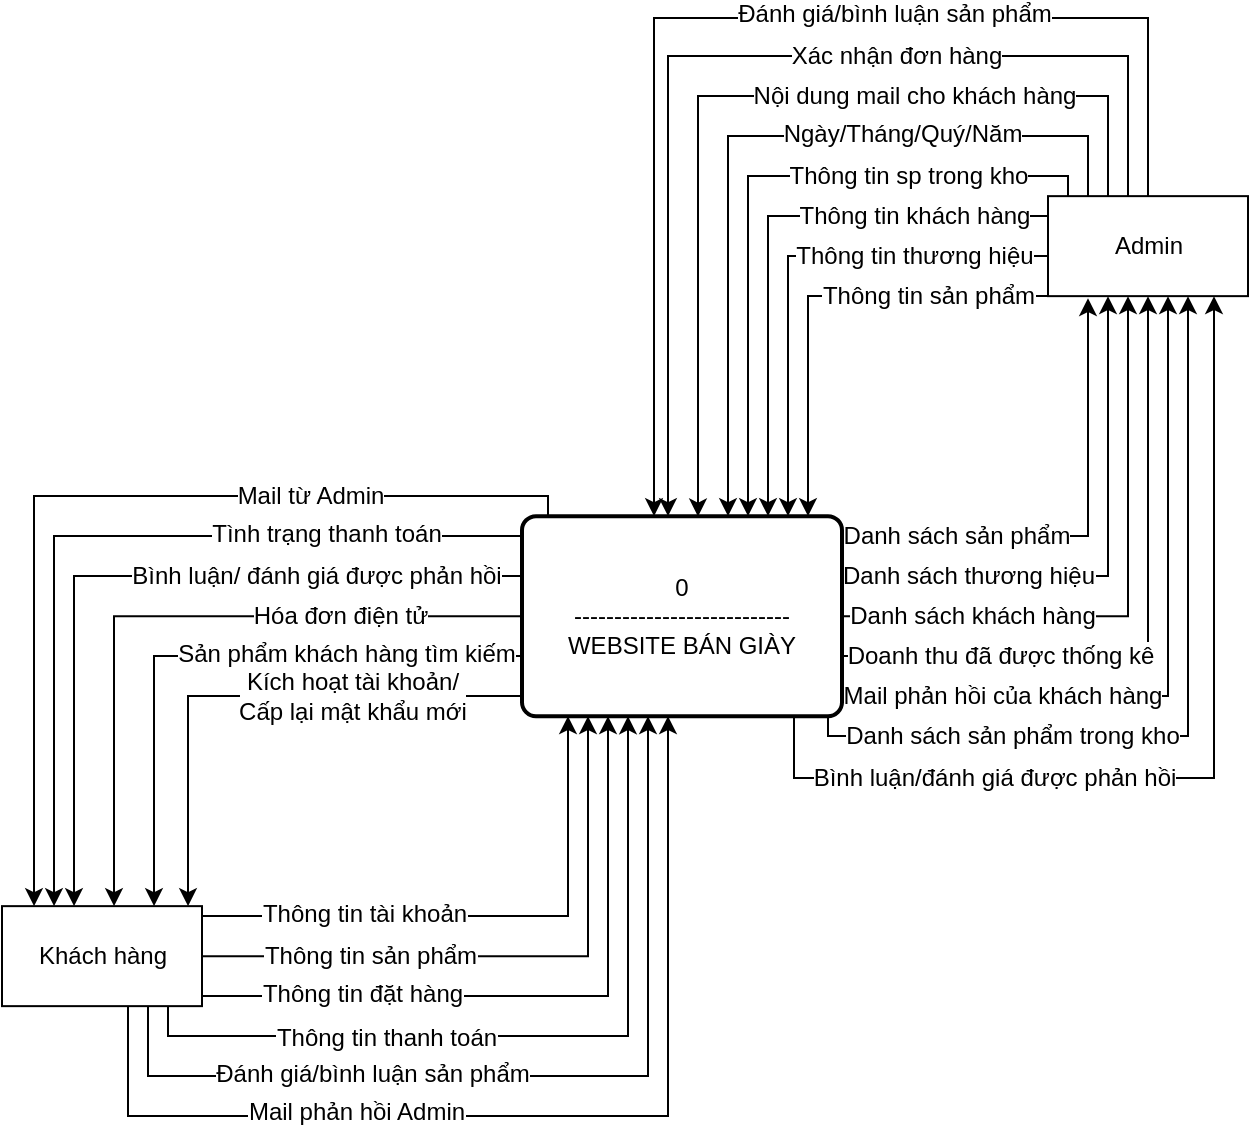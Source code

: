 <mxfile version="20.5.3" type="device" pages="11"><diagram id="xGP2TVlHG4SA55NnMglN" name="Context"><mxGraphModel dx="2324" dy="686" grid="1" gridSize="10" guides="1" tooltips="1" connect="1" arrows="1" fold="1" page="1" pageScale="1" pageWidth="1169" pageHeight="827" math="0" shadow="0"><root><mxCell id="0"/><mxCell id="1" parent="0"/><mxCell id="r3bP2_ZyAjyn-a2f3PHI-18" style="edgeStyle=orthogonalEdgeStyle;rounded=0;orthogonalLoop=1;jettySize=auto;html=1;fontSize=12;spacing=2;" parent="1" source="FzsiA21mfsX7J9eUBbMB-1" target="r3bP2_ZyAjyn-a2f3PHI-2" edge="1"><mxGeometry relative="1" as="geometry"><Array as="points"><mxPoint x="-803" y="469.07"/></Array></mxGeometry></mxCell><mxCell id="r3bP2_ZyAjyn-a2f3PHI-19" value="Kích hoạt tài khoản/&lt;br style=&quot;font-size: 12px;&quot;&gt;Cấp lại mật khẩu mới" style="edgeLabel;html=1;align=center;verticalAlign=middle;resizable=0;points=[];fontSize=12;spacing=2;" parent="r3bP2_ZyAjyn-a2f3PHI-18" vertex="1" connectable="0"><mxGeometry x="-0.183" y="-1" relative="1" as="geometry"><mxPoint x="26" y="1" as="offset"/></mxGeometry></mxCell><mxCell id="r3bP2_ZyAjyn-a2f3PHI-20" style="edgeStyle=orthogonalEdgeStyle;rounded=0;orthogonalLoop=1;jettySize=auto;html=1;fontSize=12;spacing=2;" parent="1" source="FzsiA21mfsX7J9eUBbMB-1" target="r3bP2_ZyAjyn-a2f3PHI-2" edge="1"><mxGeometry relative="1" as="geometry"><Array as="points"><mxPoint x="-820" y="449"/></Array></mxGeometry></mxCell><mxCell id="r3bP2_ZyAjyn-a2f3PHI-21" value="Sản phẩm khách hàng tìm kiếm" style="edgeLabel;html=1;align=center;verticalAlign=middle;resizable=0;points=[];fontSize=12;spacing=2;" parent="r3bP2_ZyAjyn-a2f3PHI-20" vertex="1" connectable="0"><mxGeometry x="-0.174" y="-1" relative="1" as="geometry"><mxPoint x="39" as="offset"/></mxGeometry></mxCell><mxCell id="r3bP2_ZyAjyn-a2f3PHI-22" style="edgeStyle=orthogonalEdgeStyle;rounded=0;orthogonalLoop=1;jettySize=auto;html=1;fontSize=12;spacing=2;" parent="1" source="FzsiA21mfsX7J9eUBbMB-1" target="r3bP2_ZyAjyn-a2f3PHI-2" edge="1"><mxGeometry relative="1" as="geometry"><Array as="points"><mxPoint x="-840" y="429"/></Array></mxGeometry></mxCell><mxCell id="r3bP2_ZyAjyn-a2f3PHI-23" value="Hóa đơn điện tử" style="edgeLabel;html=1;align=center;verticalAlign=middle;resizable=0;points=[];fontSize=12;spacing=2;" parent="r3bP2_ZyAjyn-a2f3PHI-22" vertex="1" connectable="0"><mxGeometry x="-0.324" y="-2" relative="1" as="geometry"><mxPoint x="27" y="2" as="offset"/></mxGeometry></mxCell><mxCell id="r3bP2_ZyAjyn-a2f3PHI-24" style="edgeStyle=orthogonalEdgeStyle;rounded=0;orthogonalLoop=1;jettySize=auto;html=1;fontSize=12;spacing=2;" parent="1" source="FzsiA21mfsX7J9eUBbMB-1" target="r3bP2_ZyAjyn-a2f3PHI-2" edge="1"><mxGeometry relative="1" as="geometry"><Array as="points"><mxPoint x="-860" y="409"/></Array></mxGeometry></mxCell><mxCell id="r3bP2_ZyAjyn-a2f3PHI-25" value="Bình luận/ đánh giá được phản hồi" style="edgeLabel;html=1;align=center;verticalAlign=middle;resizable=0;points=[];fontSize=12;spacing=2;" parent="r3bP2_ZyAjyn-a2f3PHI-24" vertex="1" connectable="0"><mxGeometry x="-0.303" relative="1" as="geometry"><mxPoint x="32" as="offset"/></mxGeometry></mxCell><mxCell id="r3bP2_ZyAjyn-a2f3PHI-26" style="edgeStyle=orthogonalEdgeStyle;rounded=0;orthogonalLoop=1;jettySize=auto;html=1;fontSize=12;spacing=2;" parent="1" source="FzsiA21mfsX7J9eUBbMB-1" target="r3bP2_ZyAjyn-a2f3PHI-2" edge="1"><mxGeometry relative="1" as="geometry"><Array as="points"><mxPoint x="-870" y="389"/></Array></mxGeometry></mxCell><mxCell id="r3bP2_ZyAjyn-a2f3PHI-27" value="Tình trạng thanh toán" style="edgeLabel;html=1;align=center;verticalAlign=middle;resizable=0;points=[];fontSize=12;spacing=2;" parent="r3bP2_ZyAjyn-a2f3PHI-26" vertex="1" connectable="0"><mxGeometry x="-0.318" y="-1" relative="1" as="geometry"><mxPoint x="45" as="offset"/></mxGeometry></mxCell><mxCell id="r3bP2_ZyAjyn-a2f3PHI-40" style="edgeStyle=orthogonalEdgeStyle;rounded=0;orthogonalLoop=1;jettySize=auto;html=1;fontSize=12;spacing=2;" parent="1" source="FzsiA21mfsX7J9eUBbMB-1" target="r3bP2_ZyAjyn-a2f3PHI-2" edge="1"><mxGeometry relative="1" as="geometry"><Array as="points"><mxPoint x="-623" y="369"/><mxPoint x="-880" y="369"/></Array></mxGeometry></mxCell><mxCell id="r3bP2_ZyAjyn-a2f3PHI-41" value="Mail từ Admin" style="edgeLabel;html=1;align=center;verticalAlign=middle;resizable=0;points=[];fontSize=12;spacing=2;" parent="r3bP2_ZyAjyn-a2f3PHI-40" vertex="1" connectable="0"><mxGeometry x="-0.286" y="3" relative="1" as="geometry"><mxPoint x="39" y="-3" as="offset"/></mxGeometry></mxCell><mxCell id="r3bP2_ZyAjyn-a2f3PHI-44" style="edgeStyle=orthogonalEdgeStyle;rounded=0;orthogonalLoop=1;jettySize=auto;html=1;fontSize=12;spacing=2;" parent="1" source="FzsiA21mfsX7J9eUBbMB-1" edge="1"><mxGeometry relative="1" as="geometry"><mxPoint x="-353" y="270.07" as="targetPoint"/><Array as="points"><mxPoint x="-353" y="389.07"/></Array></mxGeometry></mxCell><mxCell id="r3bP2_ZyAjyn-a2f3PHI-45" value="Danh sách sản phẩm" style="edgeLabel;html=1;align=center;verticalAlign=middle;resizable=0;points=[];fontSize=12;spacing=2;" parent="r3bP2_ZyAjyn-a2f3PHI-44" vertex="1" connectable="0"><mxGeometry x="-0.817" y="-1" relative="1" as="geometry"><mxPoint x="35" y="-1" as="offset"/></mxGeometry></mxCell><mxCell id="r3bP2_ZyAjyn-a2f3PHI-46" style="edgeStyle=orthogonalEdgeStyle;rounded=0;orthogonalLoop=1;jettySize=auto;html=1;fontSize=12;spacing=2;" parent="1" source="FzsiA21mfsX7J9eUBbMB-1" target="r3bP2_ZyAjyn-a2f3PHI-1" edge="1"><mxGeometry relative="1" as="geometry"><Array as="points"><mxPoint x="-343" y="409.07"/></Array></mxGeometry></mxCell><mxCell id="r3bP2_ZyAjyn-a2f3PHI-47" value="Danh sách thương hiệu" style="edgeLabel;html=1;align=center;verticalAlign=middle;resizable=0;points=[];fontSize=12;spacing=2;" parent="r3bP2_ZyAjyn-a2f3PHI-46" vertex="1" connectable="0"><mxGeometry x="-0.818" y="1" relative="1" as="geometry"><mxPoint x="38" y="1" as="offset"/></mxGeometry></mxCell><mxCell id="r3bP2_ZyAjyn-a2f3PHI-48" style="edgeStyle=orthogonalEdgeStyle;rounded=0;orthogonalLoop=1;jettySize=auto;html=1;fontSize=12;spacing=2;" parent="1" source="FzsiA21mfsX7J9eUBbMB-1" target="r3bP2_ZyAjyn-a2f3PHI-1" edge="1"><mxGeometry relative="1" as="geometry"><Array as="points"><mxPoint x="-333" y="429.07"/></Array></mxGeometry></mxCell><mxCell id="r3bP2_ZyAjyn-a2f3PHI-49" value="Danh sách khách hàng" style="edgeLabel;html=1;align=center;verticalAlign=middle;resizable=0;points=[];fontSize=12;spacing=2;" parent="r3bP2_ZyAjyn-a2f3PHI-48" vertex="1" connectable="0"><mxGeometry x="-0.824" y="-1" relative="1" as="geometry"><mxPoint x="38" y="-1" as="offset"/></mxGeometry></mxCell><mxCell id="r3bP2_ZyAjyn-a2f3PHI-50" style="edgeStyle=orthogonalEdgeStyle;rounded=0;orthogonalLoop=1;jettySize=auto;html=1;fontSize=12;spacing=2;" parent="1" source="FzsiA21mfsX7J9eUBbMB-1" target="r3bP2_ZyAjyn-a2f3PHI-1" edge="1"><mxGeometry relative="1" as="geometry"><Array as="points"><mxPoint x="-483" y="489.07"/><mxPoint x="-303" y="489.07"/></Array></mxGeometry></mxCell><mxCell id="r3bP2_ZyAjyn-a2f3PHI-51" value="Danh sách sản phẩm trong kho" style="edgeLabel;html=1;align=center;verticalAlign=middle;resizable=0;points=[];fontSize=12;spacing=2;" parent="r3bP2_ZyAjyn-a2f3PHI-50" vertex="1" connectable="0"><mxGeometry x="-0.733" y="-1" relative="1" as="geometry"><mxPoint x="47" y="-1" as="offset"/></mxGeometry></mxCell><mxCell id="r3bP2_ZyAjyn-a2f3PHI-54" style="edgeStyle=orthogonalEdgeStyle;rounded=0;orthogonalLoop=1;jettySize=auto;html=1;fontSize=12;spacing=2;" parent="1" source="FzsiA21mfsX7J9eUBbMB-1" target="r3bP2_ZyAjyn-a2f3PHI-1" edge="1"><mxGeometry relative="1" as="geometry"><Array as="points"><mxPoint x="-313" y="469.07"/></Array></mxGeometry></mxCell><mxCell id="r3bP2_ZyAjyn-a2f3PHI-55" value="Mail phản hồi của khách hàng" style="edgeLabel;html=1;align=center;verticalAlign=middle;resizable=0;points=[];fontSize=12;spacing=2;" parent="r3bP2_ZyAjyn-a2f3PHI-54" vertex="1" connectable="0"><mxGeometry x="-0.332" relative="1" as="geometry"><mxPoint x="-41" as="offset"/></mxGeometry></mxCell><mxCell id="r3bP2_ZyAjyn-a2f3PHI-56" style="edgeStyle=orthogonalEdgeStyle;rounded=0;orthogonalLoop=1;jettySize=auto;html=1;fontSize=12;spacing=2;" parent="1" source="FzsiA21mfsX7J9eUBbMB-1" target="r3bP2_ZyAjyn-a2f3PHI-1" edge="1"><mxGeometry relative="1" as="geometry"><Array as="points"><mxPoint x="-323" y="449.07"/></Array></mxGeometry></mxCell><mxCell id="r3bP2_ZyAjyn-a2f3PHI-57" value="Doanh thu đã được thống kê" style="edgeLabel;html=1;align=center;verticalAlign=middle;resizable=0;points=[];fontSize=12;spacing=2;" parent="r3bP2_ZyAjyn-a2f3PHI-56" vertex="1" connectable="0"><mxGeometry x="-0.68" y="2" relative="1" as="geometry"><mxPoint x="25" y="2" as="offset"/></mxGeometry></mxCell><mxCell id="tuw-APVBZ7NTAMXx-Dfu-3" style="edgeStyle=orthogonalEdgeStyle;rounded=0;orthogonalLoop=1;jettySize=auto;html=1;fontSize=12;" parent="1" source="FzsiA21mfsX7J9eUBbMB-1" target="r3bP2_ZyAjyn-a2f3PHI-1" edge="1"><mxGeometry relative="1" as="geometry"><Array as="points"><mxPoint x="-500" y="510"/><mxPoint x="-290" y="510"/></Array></mxGeometry></mxCell><mxCell id="tuw-APVBZ7NTAMXx-Dfu-4" value="Bình luận/đánh giá được phản hồi" style="edgeLabel;html=1;align=center;verticalAlign=middle;resizable=0;points=[];fontSize=12;" parent="tuw-APVBZ7NTAMXx-Dfu-3" vertex="1" connectable="0"><mxGeometry x="-0.494" relative="1" as="geometry"><mxPoint x="9" as="offset"/></mxGeometry></mxCell><mxCell id="FzsiA21mfsX7J9eUBbMB-1" value="0&lt;br style=&quot;font-size: 12px;&quot;&gt;---------------------------&lt;br style=&quot;font-size: 12px;&quot;&gt;WEBSITE BÁN GIÀY" style="rounded=1;whiteSpace=wrap;html=1;absoluteArcSize=1;arcSize=14;strokeWidth=2;fontSize=12;spacing=2;" parent="1" vertex="1"><mxGeometry x="-636" y="379.07" width="160" height="100" as="geometry"/></mxCell><mxCell id="r3bP2_ZyAjyn-a2f3PHI-28" style="edgeStyle=orthogonalEdgeStyle;rounded=0;orthogonalLoop=1;jettySize=auto;html=1;fontSize=12;spacing=2;" parent="1" source="r3bP2_ZyAjyn-a2f3PHI-1" target="FzsiA21mfsX7J9eUBbMB-1" edge="1"><mxGeometry relative="1" as="geometry"><Array as="points"><mxPoint x="-493" y="269.07"/></Array></mxGeometry></mxCell><mxCell id="r3bP2_ZyAjyn-a2f3PHI-29" value="Thông tin sản phẩm" style="edgeLabel;html=1;align=center;verticalAlign=middle;resizable=0;points=[];fontSize=12;spacing=2;" parent="r3bP2_ZyAjyn-a2f3PHI-28" vertex="1" connectable="0"><mxGeometry x="-0.285" y="-1" relative="1" as="geometry"><mxPoint x="22" y="1" as="offset"/></mxGeometry></mxCell><mxCell id="r3bP2_ZyAjyn-a2f3PHI-30" style="edgeStyle=orthogonalEdgeStyle;rounded=0;orthogonalLoop=1;jettySize=auto;html=1;fontSize=12;spacing=2;" parent="1" source="r3bP2_ZyAjyn-a2f3PHI-1" target="FzsiA21mfsX7J9eUBbMB-1" edge="1"><mxGeometry relative="1" as="geometry"><Array as="points"><mxPoint x="-503" y="249.07"/></Array></mxGeometry></mxCell><mxCell id="r3bP2_ZyAjyn-a2f3PHI-31" value="Thông tin thương hiệu" style="edgeLabel;html=1;align=center;verticalAlign=middle;resizable=0;points=[];fontSize=12;spacing=2;" parent="r3bP2_ZyAjyn-a2f3PHI-30" vertex="1" connectable="0"><mxGeometry x="-0.353" y="2" relative="1" as="geometry"><mxPoint x="17" y="-2" as="offset"/></mxGeometry></mxCell><mxCell id="r3bP2_ZyAjyn-a2f3PHI-32" style="edgeStyle=orthogonalEdgeStyle;rounded=0;orthogonalLoop=1;jettySize=auto;html=1;fontSize=12;spacing=2;" parent="1" source="r3bP2_ZyAjyn-a2f3PHI-1" target="FzsiA21mfsX7J9eUBbMB-1" edge="1"><mxGeometry relative="1" as="geometry"><Array as="points"><mxPoint x="-513" y="229.07"/></Array></mxGeometry></mxCell><mxCell id="r3bP2_ZyAjyn-a2f3PHI-33" value="Thông tin khách hàng" style="edgeLabel;html=1;align=center;verticalAlign=middle;resizable=0;points=[];fontSize=12;spacing=2;" parent="r3bP2_ZyAjyn-a2f3PHI-32" vertex="1" connectable="0"><mxGeometry x="-0.323" relative="1" as="geometry"><mxPoint x="31" as="offset"/></mxGeometry></mxCell><mxCell id="r3bP2_ZyAjyn-a2f3PHI-34" style="edgeStyle=orthogonalEdgeStyle;rounded=0;orthogonalLoop=1;jettySize=auto;html=1;fontSize=12;spacing=2;" parent="1" source="r3bP2_ZyAjyn-a2f3PHI-1" target="FzsiA21mfsX7J9eUBbMB-1" edge="1"><mxGeometry relative="1" as="geometry"><Array as="points"><mxPoint x="-363" y="209.07"/><mxPoint x="-523" y="209.07"/></Array></mxGeometry></mxCell><mxCell id="r3bP2_ZyAjyn-a2f3PHI-35" value="Thông tin sp trong kho" style="edgeLabel;html=1;align=center;verticalAlign=middle;resizable=0;points=[];fontSize=12;spacing=2;" parent="r3bP2_ZyAjyn-a2f3PHI-34" vertex="1" connectable="0"><mxGeometry x="-0.212" relative="1" as="geometry"><mxPoint x="44" as="offset"/></mxGeometry></mxCell><mxCell id="r3bP2_ZyAjyn-a2f3PHI-36" style="edgeStyle=orthogonalEdgeStyle;rounded=0;orthogonalLoop=1;jettySize=auto;html=1;fontSize=12;spacing=2;" parent="1" source="r3bP2_ZyAjyn-a2f3PHI-1" target="FzsiA21mfsX7J9eUBbMB-1" edge="1"><mxGeometry relative="1" as="geometry"><Array as="points"><mxPoint x="-353" y="189.07"/><mxPoint x="-533" y="189.07"/></Array></mxGeometry></mxCell><mxCell id="r3bP2_ZyAjyn-a2f3PHI-37" value="Ngày/Tháng/Quý/Năm" style="edgeLabel;html=1;align=center;verticalAlign=middle;resizable=0;points=[];fontSize=12;spacing=2;" parent="r3bP2_ZyAjyn-a2f3PHI-36" vertex="1" connectable="0"><mxGeometry x="-0.259" y="-1" relative="1" as="geometry"><mxPoint x="25" as="offset"/></mxGeometry></mxCell><mxCell id="r3bP2_ZyAjyn-a2f3PHI-38" style="edgeStyle=orthogonalEdgeStyle;rounded=0;orthogonalLoop=1;jettySize=auto;html=1;entryX=0.55;entryY=0.002;entryDx=0;entryDy=0;entryPerimeter=0;fontSize=12;spacing=2;" parent="1" source="r3bP2_ZyAjyn-a2f3PHI-1" target="FzsiA21mfsX7J9eUBbMB-1" edge="1"><mxGeometry relative="1" as="geometry"><Array as="points"><mxPoint x="-343" y="169.07"/><mxPoint x="-548" y="169.07"/></Array></mxGeometry></mxCell><mxCell id="r3bP2_ZyAjyn-a2f3PHI-39" value="Nội dung mail cho khách hàng" style="edgeLabel;html=1;align=center;verticalAlign=middle;resizable=0;points=[];fontSize=12;spacing=2;" parent="r3bP2_ZyAjyn-a2f3PHI-38" vertex="1" connectable="0"><mxGeometry x="-0.36" y="1" relative="1" as="geometry"><mxPoint x="2" y="-1" as="offset"/></mxGeometry></mxCell><mxCell id="r3bP2_ZyAjyn-a2f3PHI-42" style="edgeStyle=orthogonalEdgeStyle;rounded=0;orthogonalLoop=1;jettySize=auto;html=1;fontSize=12;spacing=2;" parent="1" source="r3bP2_ZyAjyn-a2f3PHI-1" target="FzsiA21mfsX7J9eUBbMB-1" edge="1"><mxGeometry relative="1" as="geometry"><Array as="points"><mxPoint x="-333" y="149.07"/><mxPoint x="-563" y="149.07"/></Array></mxGeometry></mxCell><mxCell id="r3bP2_ZyAjyn-a2f3PHI-43" value="Xác nhận đơn hàng" style="edgeLabel;html=1;align=center;verticalAlign=middle;resizable=0;points=[];fontSize=12;spacing=2;" parent="r3bP2_ZyAjyn-a2f3PHI-42" vertex="1" connectable="0"><mxGeometry x="-0.228" y="-3" relative="1" as="geometry"><mxPoint x="18" y="3" as="offset"/></mxGeometry></mxCell><mxCell id="tuw-APVBZ7NTAMXx-Dfu-1" style="edgeStyle=orthogonalEdgeStyle;rounded=0;orthogonalLoop=1;jettySize=auto;html=1;fontSize=12;" parent="1" source="r3bP2_ZyAjyn-a2f3PHI-1" target="FzsiA21mfsX7J9eUBbMB-1" edge="1"><mxGeometry relative="1" as="geometry"><Array as="points"><mxPoint x="-323" y="130"/><mxPoint x="-570" y="130"/></Array></mxGeometry></mxCell><mxCell id="tuw-APVBZ7NTAMXx-Dfu-2" value="Đánh giá/bình luận sản phẩm" style="edgeLabel;html=1;align=center;verticalAlign=middle;resizable=0;points=[];fontSize=12;" parent="tuw-APVBZ7NTAMXx-Dfu-1" vertex="1" connectable="0"><mxGeometry x="-0.152" y="-2" relative="1" as="geometry"><mxPoint x="32" as="offset"/></mxGeometry></mxCell><mxCell id="r3bP2_ZyAjyn-a2f3PHI-1" value="Admin" style="html=1;dashed=0;whitespace=wrap;fontSize=12;spacing=2;" parent="1" vertex="1"><mxGeometry x="-373" y="219.07" width="100" height="50" as="geometry"/></mxCell><mxCell id="r3bP2_ZyAjyn-a2f3PHI-4" style="edgeStyle=orthogonalEdgeStyle;rounded=0;orthogonalLoop=1;jettySize=auto;html=1;fontSize=12;spacing=2;" parent="1" source="r3bP2_ZyAjyn-a2f3PHI-2" target="FzsiA21mfsX7J9eUBbMB-1" edge="1"><mxGeometry relative="1" as="geometry"><Array as="points"><mxPoint x="-613" y="579.07"/></Array></mxGeometry></mxCell><mxCell id="r3bP2_ZyAjyn-a2f3PHI-7" value="Thông tin tài khoản" style="edgeLabel;html=1;align=center;verticalAlign=middle;resizable=0;points=[];fontSize=12;spacing=2;" parent="r3bP2_ZyAjyn-a2f3PHI-4" vertex="1" connectable="0"><mxGeometry x="-0.43" y="1" relative="1" as="geometry"><mxPoint as="offset"/></mxGeometry></mxCell><mxCell id="r3bP2_ZyAjyn-a2f3PHI-8" style="edgeStyle=orthogonalEdgeStyle;rounded=0;orthogonalLoop=1;jettySize=auto;html=1;fontSize=12;spacing=2;" parent="1" source="r3bP2_ZyAjyn-a2f3PHI-2" target="FzsiA21mfsX7J9eUBbMB-1" edge="1"><mxGeometry relative="1" as="geometry"><Array as="points"><mxPoint x="-603" y="599.07"/></Array></mxGeometry></mxCell><mxCell id="r3bP2_ZyAjyn-a2f3PHI-9" value="Thông tin sản phẩm" style="edgeLabel;html=1;align=center;verticalAlign=middle;resizable=0;points=[];fontSize=12;spacing=2;" parent="r3bP2_ZyAjyn-a2f3PHI-8" vertex="1" connectable="0"><mxGeometry x="-0.464" relative="1" as="geometry"><mxPoint as="offset"/></mxGeometry></mxCell><mxCell id="r3bP2_ZyAjyn-a2f3PHI-10" style="edgeStyle=orthogonalEdgeStyle;rounded=0;orthogonalLoop=1;jettySize=auto;html=1;fontSize=12;spacing=2;" parent="1" source="r3bP2_ZyAjyn-a2f3PHI-2" target="FzsiA21mfsX7J9eUBbMB-1" edge="1"><mxGeometry relative="1" as="geometry"><Array as="points"><mxPoint x="-593" y="619.07"/></Array></mxGeometry></mxCell><mxCell id="r3bP2_ZyAjyn-a2f3PHI-11" value="Thông tin đặt hàng" style="edgeLabel;html=1;align=center;verticalAlign=middle;resizable=0;points=[];fontSize=12;spacing=2;" parent="r3bP2_ZyAjyn-a2f3PHI-10" vertex="1" connectable="0"><mxGeometry x="-0.535" y="1" relative="1" as="geometry"><mxPoint as="offset"/></mxGeometry></mxCell><mxCell id="r3bP2_ZyAjyn-a2f3PHI-14" style="edgeStyle=orthogonalEdgeStyle;rounded=0;orthogonalLoop=1;jettySize=auto;html=1;fontSize=12;spacing=2;" parent="1" source="r3bP2_ZyAjyn-a2f3PHI-2" edge="1"><mxGeometry relative="1" as="geometry"><mxPoint x="-583" y="479.07" as="targetPoint"/><Array as="points"><mxPoint x="-813" y="639.07"/><mxPoint x="-583" y="639.07"/><mxPoint x="-583" y="479.07"/></Array></mxGeometry></mxCell><mxCell id="r3bP2_ZyAjyn-a2f3PHI-15" value="Thông tin thanh toán" style="edgeLabel;html=1;align=center;verticalAlign=middle;resizable=0;points=[];fontSize=12;spacing=2;" parent="r3bP2_ZyAjyn-a2f3PHI-14" vertex="1" connectable="0"><mxGeometry x="-0.39" y="-1" relative="1" as="geometry"><mxPoint as="offset"/></mxGeometry></mxCell><mxCell id="r3bP2_ZyAjyn-a2f3PHI-16" style="edgeStyle=orthogonalEdgeStyle;rounded=0;orthogonalLoop=1;jettySize=auto;html=1;fontSize=12;spacing=2;" parent="1" source="r3bP2_ZyAjyn-a2f3PHI-2" target="FzsiA21mfsX7J9eUBbMB-1" edge="1"><mxGeometry relative="1" as="geometry"><Array as="points"><mxPoint x="-823" y="659.07"/><mxPoint x="-573" y="659.07"/></Array></mxGeometry></mxCell><mxCell id="r3bP2_ZyAjyn-a2f3PHI-17" value="Đánh giá/bình luận sản phẩm" style="edgeLabel;html=1;align=center;verticalAlign=middle;resizable=0;points=[];fontSize=12;spacing=2;" parent="r3bP2_ZyAjyn-a2f3PHI-16" vertex="1" connectable="0"><mxGeometry x="-0.41" y="2" relative="1" as="geometry"><mxPoint x="10" y="1" as="offset"/></mxGeometry></mxCell><mxCell id="r3bP2_ZyAjyn-a2f3PHI-52" style="edgeStyle=orthogonalEdgeStyle;rounded=0;orthogonalLoop=1;jettySize=auto;html=1;fontSize=12;spacing=2;" parent="1" source="r3bP2_ZyAjyn-a2f3PHI-2" target="FzsiA21mfsX7J9eUBbMB-1" edge="1"><mxGeometry relative="1" as="geometry"><Array as="points"><mxPoint x="-833" y="679.07"/><mxPoint x="-563" y="679.07"/></Array></mxGeometry></mxCell><mxCell id="r3bP2_ZyAjyn-a2f3PHI-53" value="Mail phản hồi Admin" style="edgeLabel;html=1;align=center;verticalAlign=middle;resizable=0;points=[];fontSize=12;spacing=2;" parent="r3bP2_ZyAjyn-a2f3PHI-52" vertex="1" connectable="0"><mxGeometry x="-0.356" y="2" relative="1" as="geometry"><mxPoint as="offset"/></mxGeometry></mxCell><mxCell id="r3bP2_ZyAjyn-a2f3PHI-2" value="Khách hàng" style="html=1;dashed=0;whitespace=wrap;fontSize=12;spacing=2;" parent="1" vertex="1"><mxGeometry x="-896" y="574.07" width="100" height="50" as="geometry"/></mxCell></root></mxGraphModel></diagram><diagram id="522qTcJ5_A3N_bf8Ytkv" name="FragmentQLTH"><mxGraphModel dx="1155" dy="686" grid="1" gridSize="10" guides="1" tooltips="1" connect="1" arrows="1" fold="1" page="1" pageScale="1" pageWidth="1169" pageHeight="827" math="0" shadow="0"><root><mxCell id="0"/><mxCell id="1" parent="0"/><mxCell id="8W5diQmXiexeLOqT2rUC-5" style="edgeStyle=none;rounded=0;orthogonalLoop=1;jettySize=auto;html=1;entryX=1;entryY=0.5;entryDx=0;entryDy=0;fontSize=12;" parent="1" source="zsH6RsbyBumpDGS4IY5F-1" target="zsH6RsbyBumpDGS4IY5F-2" edge="1"><mxGeometry relative="1" as="geometry"/></mxCell><mxCell id="8W5diQmXiexeLOqT2rUC-6" value="Danh sách &lt;br&gt;các thương hiệu" style="edgeLabel;html=1;align=center;verticalAlign=middle;resizable=0;points=[];fontSize=12;" parent="8W5diQmXiexeLOqT2rUC-5" vertex="1" connectable="0"><mxGeometry x="0.416" relative="1" as="geometry"><mxPoint x="33" as="offset"/></mxGeometry></mxCell><mxCell id="zsH6RsbyBumpDGS4IY5F-1" value="1&lt;br&gt;----------------------------------&lt;br&gt;QUẢN LÝ THƯƠNG HIỆU" style="rounded=1;whiteSpace=wrap;html=1;absoluteArcSize=1;arcSize=14;strokeWidth=2;fontSize=12;" parent="1" vertex="1"><mxGeometry x="500" y="364" width="170" height="100" as="geometry"/></mxCell><mxCell id="zsH6RsbyBumpDGS4IY5F-4" style="rounded=0;orthogonalLoop=1;jettySize=auto;html=1;fontSize=12;" parent="1" edge="1"><mxGeometry relative="1" as="geometry"><mxPoint x="340" y="390.0" as="sourcePoint"/><mxPoint x="500" y="390.0" as="targetPoint"/></mxGeometry></mxCell><mxCell id="8W5diQmXiexeLOqT2rUC-1" value="Thông tin thương hiệu" style="edgeLabel;html=1;align=center;verticalAlign=middle;resizable=0;points=[];fontSize=12;" parent="zsH6RsbyBumpDGS4IY5F-4" vertex="1" connectable="0"><mxGeometry x="-0.556" y="5" relative="1" as="geometry"><mxPoint x="45" y="5" as="offset"/></mxGeometry></mxCell><mxCell id="zsH6RsbyBumpDGS4IY5F-2" value="ADMIN" style="rounded=0;whiteSpace=wrap;html=1;fontSize=12;" parent="1" vertex="1"><mxGeometry x="220" y="384" width="120" height="60" as="geometry"/></mxCell><mxCell id="8W5diQmXiexeLOqT2rUC-3" style="edgeStyle=none;rounded=0;orthogonalLoop=1;jettySize=auto;html=1;entryX=1;entryY=0;entryDx=0;entryDy=0;fontSize=12;" parent="1" source="8W5diQmXiexeLOqT2rUC-2" target="zsH6RsbyBumpDGS4IY5F-1" edge="1"><mxGeometry relative="1" as="geometry"/></mxCell><mxCell id="8W5diQmXiexeLOqT2rUC-2" value="D01&amp;nbsp; Thương hiệu mới" style="html=1;dashed=0;whitespace=wrap;shape=mxgraph.dfd.dataStoreID;align=left;spacingLeft=3;points=[[0,0],[0.5,0],[1,0],[0,0.5],[1,0.5],[0,1],[0.5,1],[1,1]];fontSize=12;" parent="1" vertex="1"><mxGeometry x="750" y="350" width="160" height="30" as="geometry"/></mxCell><mxCell id="tTuez-0JKHeqs7Z2lpLR-2" style="edgeStyle=none;rounded=0;orthogonalLoop=1;jettySize=auto;html=1;entryX=1;entryY=0.41;entryDx=0;entryDy=0;entryPerimeter=0;fontSize=12;" parent="1" source="tTuez-0JKHeqs7Z2lpLR-1" target="zsH6RsbyBumpDGS4IY5F-1" edge="1"><mxGeometry relative="1" as="geometry"/></mxCell><mxCell id="tTuez-0JKHeqs7Z2lpLR-1" value="D02&amp;nbsp; Danh sách thương hiệu" style="html=1;dashed=0;whitespace=wrap;shape=mxgraph.dfd.dataStoreID;align=left;spacingLeft=3;points=[[0,0],[0.5,0],[1,0],[0,0.5],[1,0.5],[0,1],[0.5,1],[1,1]];fontSize=12;" parent="1" vertex="1"><mxGeometry x="750" y="390" width="160" height="30" as="geometry"/></mxCell></root></mxGraphModel></diagram><diagram id="kNgBXvl49kFGPv_aOBnV" name="FragmentQLKH"><mxGraphModel dx="1155" dy="686" grid="1" gridSize="10" guides="1" tooltips="1" connect="1" arrows="1" fold="1" page="1" pageScale="1" pageWidth="1169" pageHeight="827" math="0" shadow="0"><root><mxCell id="0"/><mxCell id="1" parent="0"/><mxCell id="JmNm8f11mCs1g5mIlklB-1" style="edgeStyle=none;rounded=0;orthogonalLoop=1;jettySize=auto;html=1;entryX=1;entryY=0.5;entryDx=0;entryDy=0;fontSize=12;" parent="1" source="JmNm8f11mCs1g5mIlklB-3" target="JmNm8f11mCs1g5mIlklB-6" edge="1"><mxGeometry relative="1" as="geometry"/></mxCell><mxCell id="JmNm8f11mCs1g5mIlklB-2" value="Danh sách &lt;br&gt;khách hàng" style="edgeLabel;html=1;align=center;verticalAlign=middle;resizable=0;points=[];fontSize=12;" parent="JmNm8f11mCs1g5mIlklB-1" vertex="1" connectable="0"><mxGeometry x="0.416" relative="1" as="geometry"><mxPoint x="33" as="offset"/></mxGeometry></mxCell><mxCell id="JmNm8f11mCs1g5mIlklB-3" value="2&lt;br&gt;----------------------------------&lt;br&gt;QUẢN LÝ KHÁCH HÀNG" style="rounded=1;whiteSpace=wrap;html=1;absoluteArcSize=1;arcSize=14;strokeWidth=2;fontSize=12;" parent="1" vertex="1"><mxGeometry x="534" y="371" width="170" height="100" as="geometry"/></mxCell><mxCell id="JmNm8f11mCs1g5mIlklB-4" style="rounded=0;orthogonalLoop=1;jettySize=auto;html=1;fontSize=12;" parent="1" edge="1"><mxGeometry relative="1" as="geometry"><mxPoint x="374.0" y="397" as="sourcePoint"/><mxPoint x="534" y="397" as="targetPoint"/></mxGeometry></mxCell><mxCell id="JmNm8f11mCs1g5mIlklB-5" value="Thông tin khách hàng" style="edgeLabel;html=1;align=center;verticalAlign=middle;resizable=0;points=[];fontSize=12;" parent="JmNm8f11mCs1g5mIlklB-4" vertex="1" connectable="0"><mxGeometry x="-0.556" y="5" relative="1" as="geometry"><mxPoint x="45" y="5" as="offset"/></mxGeometry></mxCell><mxCell id="JmNm8f11mCs1g5mIlklB-6" value="ADMIN" style="rounded=0;whiteSpace=wrap;html=1;fontSize=12;" parent="1" vertex="1"><mxGeometry x="254" y="391" width="120" height="60" as="geometry"/></mxCell><mxCell id="JmNm8f11mCs1g5mIlklB-7" style="edgeStyle=none;rounded=0;orthogonalLoop=1;jettySize=auto;html=1;entryX=1;entryY=0;entryDx=0;entryDy=0;fontSize=12;" parent="1" source="JmNm8f11mCs1g5mIlklB-8" target="JmNm8f11mCs1g5mIlklB-3" edge="1"><mxGeometry relative="1" as="geometry"/></mxCell><mxCell id="JmNm8f11mCs1g5mIlklB-8" value="D03&amp;nbsp; Khách hàng mới" style="html=1;dashed=0;whitespace=wrap;shape=mxgraph.dfd.dataStoreID;align=left;spacingLeft=3;points=[[0,0],[0.5,0],[1,0],[0,0.5],[1,0.5],[0,1],[0.5,1],[1,1]];fontSize=12;" parent="1" vertex="1"><mxGeometry x="784" y="357" width="156" height="30" as="geometry"/></mxCell><mxCell id="S06xQ0oQiDU5l94AGyIA-2" style="edgeStyle=none;rounded=0;orthogonalLoop=1;jettySize=auto;html=1;entryX=1.002;entryY=0.432;entryDx=0;entryDy=0;entryPerimeter=0;fontSize=12;" parent="1" source="S06xQ0oQiDU5l94AGyIA-1" target="JmNm8f11mCs1g5mIlklB-3" edge="1"><mxGeometry relative="1" as="geometry"/></mxCell><mxCell id="S06xQ0oQiDU5l94AGyIA-1" value="D04&amp;nbsp; Danh sách khách hàng" style="html=1;dashed=0;whitespace=wrap;shape=mxgraph.dfd.dataStoreID;align=left;spacingLeft=3;points=[[0,0],[0.5,0],[1,0],[0,0.5],[1,0.5],[0,1],[0.5,1],[1,1]];fontSize=12;" parent="1" vertex="1"><mxGeometry x="784" y="399" width="156" height="30" as="geometry"/></mxCell></root></mxGraphModel></diagram><diagram id="KRObDHWx7X4RArTD4hEi" name="FragmentQLSP"><mxGraphModel dx="1155" dy="686" grid="1" gridSize="10" guides="1" tooltips="1" connect="1" arrows="1" fold="1" page="1" pageScale="1" pageWidth="1169" pageHeight="827" math="0" shadow="0"><root><mxCell id="0"/><mxCell id="1" parent="0"/><mxCell id="PlbLV24LXmjIuhIVUGDu-1" style="edgeStyle=none;rounded=0;orthogonalLoop=1;jettySize=auto;html=1;entryX=1;entryY=0.5;entryDx=0;entryDy=0;fontSize=12;" parent="1" source="PlbLV24LXmjIuhIVUGDu-3" target="PlbLV24LXmjIuhIVUGDu-6" edge="1"><mxGeometry relative="1" as="geometry"/></mxCell><mxCell id="PlbLV24LXmjIuhIVUGDu-2" value="Danh sách &lt;br&gt;các sản phẩm" style="edgeLabel;html=1;align=center;verticalAlign=middle;resizable=0;points=[];fontSize=12;" parent="PlbLV24LXmjIuhIVUGDu-1" vertex="1" connectable="0"><mxGeometry x="0.416" relative="1" as="geometry"><mxPoint x="33" as="offset"/></mxGeometry></mxCell><mxCell id="PlbLV24LXmjIuhIVUGDu-3" value="3&lt;br&gt;-----------------------------&lt;br&gt;QUẢN LÝ SẢN PHẨM" style="rounded=1;whiteSpace=wrap;html=1;absoluteArcSize=1;arcSize=14;strokeWidth=2;fontSize=12;" parent="1" vertex="1"><mxGeometry x="500" y="364" width="170" height="100" as="geometry"/></mxCell><mxCell id="PlbLV24LXmjIuhIVUGDu-4" style="rounded=0;orthogonalLoop=1;jettySize=auto;html=1;fontSize=12;" parent="1" edge="1"><mxGeometry relative="1" as="geometry"><mxPoint x="340.0" y="390" as="sourcePoint"/><mxPoint x="500" y="390" as="targetPoint"/></mxGeometry></mxCell><mxCell id="PlbLV24LXmjIuhIVUGDu-5" value="Thông tin sản phẩm" style="edgeLabel;html=1;align=center;verticalAlign=middle;resizable=0;points=[];fontSize=12;" parent="PlbLV24LXmjIuhIVUGDu-4" vertex="1" connectable="0"><mxGeometry x="-0.556" y="5" relative="1" as="geometry"><mxPoint x="45" y="5" as="offset"/></mxGeometry></mxCell><mxCell id="PlbLV24LXmjIuhIVUGDu-6" value="ADMIN" style="rounded=0;whiteSpace=wrap;html=1;fontSize=12;" parent="1" vertex="1"><mxGeometry x="220" y="384" width="120" height="60" as="geometry"/></mxCell><mxCell id="PlbLV24LXmjIuhIVUGDu-7" style="edgeStyle=none;rounded=0;orthogonalLoop=1;jettySize=auto;html=1;entryX=1;entryY=0;entryDx=0;entryDy=0;fontSize=12;" parent="1" source="PlbLV24LXmjIuhIVUGDu-8" target="PlbLV24LXmjIuhIVUGDu-3" edge="1"><mxGeometry relative="1" as="geometry"/></mxCell><mxCell id="PlbLV24LXmjIuhIVUGDu-8" value="D05&amp;nbsp; Sản phẩm mới" style="html=1;dashed=0;whitespace=wrap;shape=mxgraph.dfd.dataStoreID;align=left;spacingLeft=3;points=[[0,0],[0.5,0],[1,0],[0,0.5],[1,0.5],[0,1],[0.5,1],[1,1]];fontSize=12;" parent="1" vertex="1"><mxGeometry x="750" y="350" width="150" height="30" as="geometry"/></mxCell><mxCell id="9ZTOZPq6wbOU8C4BvLOl-2" value="" style="edgeStyle=none;rounded=0;orthogonalLoop=1;jettySize=auto;html=1;fontSize=12;entryX=1.012;entryY=0.412;entryDx=0;entryDy=0;entryPerimeter=0;" parent="1" source="9ZTOZPq6wbOU8C4BvLOl-1" target="PlbLV24LXmjIuhIVUGDu-3" edge="1"><mxGeometry relative="1" as="geometry"/></mxCell><mxCell id="9ZTOZPq6wbOU8C4BvLOl-1" value="D06&amp;nbsp; Danh sách sản phẩm" style="html=1;dashed=0;whitespace=wrap;shape=mxgraph.dfd.dataStoreID;align=left;spacingLeft=3;points=[[0,0],[0.5,0],[1,0],[0,0.5],[1,0.5],[0,1],[0.5,1],[1,1]];fontSize=12;" parent="1" vertex="1"><mxGeometry x="750" y="390" width="150" height="30" as="geometry"/></mxCell></root></mxGraphModel></diagram><diagram id="UAiBBnVfJcKX5sMdc5op" name="FragmentQLK"><mxGraphModel dx="1155" dy="686" grid="1" gridSize="10" guides="1" tooltips="1" connect="1" arrows="1" fold="1" page="1" pageScale="1" pageWidth="1169" pageHeight="827" math="0" shadow="0"><root><mxCell id="0"/><mxCell id="1" parent="0"/><mxCell id="2LXMg8Mu4JRTi6-gYkZn-1" style="edgeStyle=none;rounded=0;orthogonalLoop=1;jettySize=auto;html=1;entryX=1;entryY=0.5;entryDx=0;entryDy=0;fontSize=12;" parent="1" edge="1"><mxGeometry relative="1" as="geometry"><mxPoint x="535" y="427" as="sourcePoint"/><mxPoint x="375" y="427" as="targetPoint"/></mxGeometry></mxCell><mxCell id="2LXMg8Mu4JRTi6-gYkZn-2" value="Danh sách &lt;br&gt;các sản phẩm trong kho" style="edgeLabel;html=1;align=center;verticalAlign=middle;resizable=0;points=[];fontSize=12;" parent="2LXMg8Mu4JRTi6-gYkZn-1" vertex="1" connectable="0"><mxGeometry x="0.416" relative="1" as="geometry"><mxPoint x="33" as="offset"/></mxGeometry></mxCell><mxCell id="2LXMg8Mu4JRTi6-gYkZn-3" value="4&lt;br&gt;-------------------&lt;br&gt;QUẢN LÝ KHO" style="rounded=1;whiteSpace=wrap;html=1;absoluteArcSize=1;arcSize=14;strokeWidth=2;fontSize=12;" parent="1" vertex="1"><mxGeometry x="535" y="371" width="170" height="100" as="geometry"/></mxCell><mxCell id="2LXMg8Mu4JRTi6-gYkZn-4" style="rounded=0;orthogonalLoop=1;jettySize=auto;html=1;fontSize=12;" parent="1" edge="1"><mxGeometry relative="1" as="geometry"><mxPoint x="375.0" y="397" as="sourcePoint"/><mxPoint x="535" y="397" as="targetPoint"/></mxGeometry></mxCell><mxCell id="2LXMg8Mu4JRTi6-gYkZn-5" value="Thông tin sp trong kho" style="edgeLabel;html=1;align=center;verticalAlign=middle;resizable=0;points=[];fontSize=12;" parent="2LXMg8Mu4JRTi6-gYkZn-4" vertex="1" connectable="0"><mxGeometry x="-0.556" y="5" relative="1" as="geometry"><mxPoint x="45" y="5" as="offset"/></mxGeometry></mxCell><mxCell id="2LXMg8Mu4JRTi6-gYkZn-6" value="ADMIN" style="rounded=0;whiteSpace=wrap;html=1;fontSize=12;" parent="1" vertex="1"><mxGeometry x="255" y="391" width="120" height="60" as="geometry"/></mxCell><mxCell id="2LXMg8Mu4JRTi6-gYkZn-7" style="edgeStyle=none;rounded=0;orthogonalLoop=1;jettySize=auto;html=1;entryX=1;entryY=0;entryDx=0;entryDy=0;fontSize=12;" parent="1" source="2LXMg8Mu4JRTi6-gYkZn-8" target="2LXMg8Mu4JRTi6-gYkZn-3" edge="1"><mxGeometry relative="1" as="geometry"/></mxCell><mxCell id="2LXMg8Mu4JRTi6-gYkZn-8" value="D07&amp;nbsp; Sp mới trong kho" style="html=1;dashed=0;whitespace=wrap;shape=mxgraph.dfd.dataStoreID;align=left;spacingLeft=3;points=[[0,0],[0.5,0],[1,0],[0,0.5],[1,0.5],[0,1],[0.5,1],[1,1]];fontSize=12;" parent="1" vertex="1"><mxGeometry x="785" y="357" width="165" height="30" as="geometry"/></mxCell><mxCell id="cTZCLwIktkCZd-sfVVqq-2" style="edgeStyle=none;rounded=0;orthogonalLoop=1;jettySize=auto;html=1;entryX=1.005;entryY=0.435;entryDx=0;entryDy=0;entryPerimeter=0;fontSize=12;" parent="1" source="cTZCLwIktkCZd-sfVVqq-1" target="2LXMg8Mu4JRTi6-gYkZn-3" edge="1"><mxGeometry relative="1" as="geometry"/></mxCell><mxCell id="cTZCLwIktkCZd-sfVVqq-1" value="D08&amp;nbsp; Danh sách sp trong kho" style="html=1;dashed=0;whitespace=wrap;shape=mxgraph.dfd.dataStoreID;align=left;spacingLeft=3;points=[[0,0],[0.5,0],[1,0],[0,0.5],[1,0.5],[0,1],[0.5,1],[1,1]];fontSize=12;" parent="1" vertex="1"><mxGeometry x="785" y="399" width="165" height="30" as="geometry"/></mxCell></root></mxGraphModel></diagram><diagram id="GxpJAXBPfP6XQXwH_dWw" name="FragmentTKDT"><mxGraphModel dx="1155" dy="686" grid="1" gridSize="10" guides="1" tooltips="1" connect="1" arrows="1" fold="1" page="1" pageScale="1" pageWidth="1169" pageHeight="827" math="0" shadow="0"><root><mxCell id="0"/><mxCell id="1" parent="0"/><mxCell id="rgTU0kMbC12tZ7273JeW-1" style="edgeStyle=none;rounded=0;orthogonalLoop=1;jettySize=auto;html=1;entryX=1;entryY=0.5;entryDx=0;entryDy=0;fontSize=12;" parent="1" edge="1"><mxGeometry relative="1" as="geometry"><mxPoint x="500" y="420" as="sourcePoint"/><mxPoint x="340" y="420" as="targetPoint"/></mxGeometry></mxCell><mxCell id="rgTU0kMbC12tZ7273JeW-2" value="Doanh thu đã được&amp;nbsp;&lt;br&gt;thống kê" style="edgeLabel;html=1;align=center;verticalAlign=middle;resizable=0;points=[];fontSize=12;" parent="rgTU0kMbC12tZ7273JeW-1" vertex="1" connectable="0"><mxGeometry x="0.416" relative="1" as="geometry"><mxPoint x="33" as="offset"/></mxGeometry></mxCell><mxCell id="rgTU0kMbC12tZ7273JeW-3" value="5&lt;br&gt;----------------------------------&lt;br&gt;THỐNG KÊ DOANH THU" style="rounded=1;whiteSpace=wrap;html=1;absoluteArcSize=1;arcSize=14;strokeWidth=2;fontSize=12;" parent="1" vertex="1"><mxGeometry x="500" y="364" width="170" height="100" as="geometry"/></mxCell><mxCell id="rgTU0kMbC12tZ7273JeW-4" style="rounded=0;orthogonalLoop=1;jettySize=auto;html=1;fontSize=12;" parent="1" edge="1"><mxGeometry relative="1" as="geometry"><mxPoint x="340.0" y="390" as="sourcePoint"/><mxPoint x="500" y="390" as="targetPoint"/></mxGeometry></mxCell><mxCell id="rgTU0kMbC12tZ7273JeW-5" value="Ngày/Tháng/Quý/Năm" style="edgeLabel;html=1;align=center;verticalAlign=middle;resizable=0;points=[];fontSize=12;" parent="rgTU0kMbC12tZ7273JeW-4" vertex="1" connectable="0"><mxGeometry x="-0.556" y="5" relative="1" as="geometry"><mxPoint x="45" y="5" as="offset"/></mxGeometry></mxCell><mxCell id="rgTU0kMbC12tZ7273JeW-6" value="ADMIN" style="rounded=0;whiteSpace=wrap;html=1;fontSize=12;" parent="1" vertex="1"><mxGeometry x="220" y="384" width="120" height="60" as="geometry"/></mxCell><mxCell id="rgTU0kMbC12tZ7273JeW-7" style="edgeStyle=none;rounded=0;orthogonalLoop=1;jettySize=auto;html=1;entryX=1;entryY=0;entryDx=0;entryDy=0;fontSize=12;" parent="1" source="rgTU0kMbC12tZ7273JeW-8" target="rgTU0kMbC12tZ7273JeW-3" edge="1"><mxGeometry relative="1" as="geometry"/></mxCell><mxCell id="rgTU0kMbC12tZ7273JeW-8" value="D09&amp;nbsp; Doanh thu theo ngày/tháng/quý/năm" style="html=1;dashed=0;whitespace=wrap;shape=mxgraph.dfd.dataStoreID;align=left;spacingLeft=3;points=[[0,0],[0.5,0],[1,0],[0,0.5],[1,0.5],[0,1],[0.5,1],[1,1]];fontSize=12;" parent="1" vertex="1"><mxGeometry x="750" y="350" width="230" height="30" as="geometry"/></mxCell><mxCell id="cRuVAydz2tILuzekEroV-3" value="" style="edgeStyle=none;rounded=0;orthogonalLoop=1;jettySize=auto;html=1;fontSize=12;entryX=1.002;entryY=0.408;entryDx=0;entryDy=0;entryPerimeter=0;" parent="1" source="cRuVAydz2tILuzekEroV-1" target="rgTU0kMbC12tZ7273JeW-3" edge="1"><mxGeometry relative="1" as="geometry"/></mxCell><mxCell id="cRuVAydz2tILuzekEroV-1" value="D10&amp;nbsp; Danh sách khách hàng" style="html=1;dashed=0;whitespace=wrap;shape=mxgraph.dfd.dataStoreID;align=left;spacingLeft=3;points=[[0,0],[0.5,0],[1,0],[0,0.5],[1,0.5],[0,1],[0.5,1],[1,1]];fontSize=12;" parent="1" vertex="1"><mxGeometry x="750" y="390" width="230" height="30" as="geometry"/></mxCell><mxCell id="cRuVAydz2tILuzekEroV-4" style="edgeStyle=none;rounded=0;orthogonalLoop=1;jettySize=auto;html=1;entryX=1.014;entryY=0.789;entryDx=0;entryDy=0;entryPerimeter=0;fontSize=12;" parent="1" source="cRuVAydz2tILuzekEroV-2" target="rgTU0kMbC12tZ7273JeW-3" edge="1"><mxGeometry relative="1" as="geometry"/></mxCell><mxCell id="cRuVAydz2tILuzekEroV-2" value="D11&amp;nbsp; Danh sách hóa đơn" style="html=1;dashed=0;whitespace=wrap;shape=mxgraph.dfd.dataStoreID;align=left;spacingLeft=3;points=[[0,0],[0.5,0],[1,0],[0,0.5],[1,0.5],[0,1],[0.5,1],[1,1]];fontSize=12;" parent="1" vertex="1"><mxGeometry x="750" y="430" width="230" height="30" as="geometry"/></mxCell></root></mxGraphModel></diagram><diagram id="zRJA7PYdHWlvgxXgETwK" name="FragmentGuiMail"><mxGraphModel dx="1155" dy="686" grid="1" gridSize="10" guides="1" tooltips="1" connect="1" arrows="1" fold="1" page="1" pageScale="1" pageWidth="1169" pageHeight="827" math="0" shadow="0"><root><mxCell id="0"/><mxCell id="1" parent="0"/><mxCell id="9ac3dTjyEwbLXsU5tfOS-5" style="edgeStyle=none;rounded=0;orthogonalLoop=1;jettySize=auto;html=1;entryX=1;entryY=0.25;entryDx=0;entryDy=0;fontSize=12;exitX=-0.003;exitY=0.714;exitDx=0;exitDy=0;exitPerimeter=0;" parent="1" source="XqQvqIE1pRxSAOvpWpHu-3" target="9ac3dTjyEwbLXsU5tfOS-2" edge="1"><mxGeometry relative="1" as="geometry"/></mxCell><mxCell id="9ac3dTjyEwbLXsU5tfOS-6" value="Mail từ Admin" style="edgeLabel;html=1;align=center;verticalAlign=middle;resizable=0;points=[];fontSize=12;" parent="9ac3dTjyEwbLXsU5tfOS-5" vertex="1" connectable="0"><mxGeometry x="0.2" y="1" relative="1" as="geometry"><mxPoint as="offset"/></mxGeometry></mxCell><mxCell id="PZfDRrOV1u3VNzyEiQAZ-1" style="edgeStyle=none;rounded=0;orthogonalLoop=1;jettySize=auto;html=1;entryX=1;entryY=1;entryDx=0;entryDy=0;fontSize=12;exitX=0.005;exitY=0.312;exitDx=0;exitDy=0;exitPerimeter=0;" parent="1" source="XqQvqIE1pRxSAOvpWpHu-3" target="XqQvqIE1pRxSAOvpWpHu-6" edge="1"><mxGeometry relative="1" as="geometry"/></mxCell><mxCell id="nzQiwQFONuwTMJPQll9N-1" value="Mail phản hồi của khách hàng" style="edgeLabel;html=1;align=center;verticalAlign=middle;resizable=0;points=[];fontSize=12;" parent="PZfDRrOV1u3VNzyEiQAZ-1" vertex="1" connectable="0"><mxGeometry x="0.594" y="-3" relative="1" as="geometry"><mxPoint x="73" y="3" as="offset"/></mxGeometry></mxCell><mxCell id="XqQvqIE1pRxSAOvpWpHu-3" value="6&lt;br&gt;----------------------------------&lt;br&gt;GỬI MAIL CHO KHÁCH HÀNG" style="rounded=1;whiteSpace=wrap;html=1;absoluteArcSize=1;arcSize=14;strokeWidth=2;fontSize=12;" parent="1" vertex="1"><mxGeometry x="490" y="364" width="180" height="100" as="geometry"/></mxCell><mxCell id="9ac3dTjyEwbLXsU5tfOS-3" style="edgeStyle=none;rounded=0;orthogonalLoop=1;jettySize=auto;html=1;entryX=0;entryY=0;entryDx=0;entryDy=0;fontSize=12;" parent="1" source="XqQvqIE1pRxSAOvpWpHu-6" target="XqQvqIE1pRxSAOvpWpHu-3" edge="1"><mxGeometry relative="1" as="geometry"/></mxCell><mxCell id="9ac3dTjyEwbLXsU5tfOS-4" value="Nội dung mail gửi cho khách hàng" style="edgeLabel;html=1;align=center;verticalAlign=middle;resizable=0;points=[];fontSize=12;" parent="9ac3dTjyEwbLXsU5tfOS-3" vertex="1" connectable="0"><mxGeometry x="-0.482" y="-1" relative="1" as="geometry"><mxPoint x="50" y="-1" as="offset"/></mxGeometry></mxCell><mxCell id="XqQvqIE1pRxSAOvpWpHu-6" value="ADMIN" style="rounded=0;whiteSpace=wrap;html=1;fontSize=12;" parent="1" vertex="1"><mxGeometry x="140" y="335" width="120" height="60" as="geometry"/></mxCell><mxCell id="XqQvqIE1pRxSAOvpWpHu-7" style="edgeStyle=none;rounded=0;orthogonalLoop=1;jettySize=auto;html=1;entryX=1;entryY=0;entryDx=0;entryDy=0;fontSize=12;" parent="1" source="XqQvqIE1pRxSAOvpWpHu-8" target="XqQvqIE1pRxSAOvpWpHu-3" edge="1"><mxGeometry relative="1" as="geometry"/></mxCell><mxCell id="XqQvqIE1pRxSAOvpWpHu-8" value="D12&amp;nbsp; Nội dung mail gửi khách hàng" style="html=1;dashed=0;whitespace=wrap;shape=mxgraph.dfd.dataStoreID;align=left;spacingLeft=3;points=[[0,0],[0.5,0],[1,0],[0,0.5],[1,0.5],[0,1],[0.5,1],[1,1]];fontSize=12;" parent="1" vertex="1"><mxGeometry x="750" y="350" width="230" height="30" as="geometry"/></mxCell><mxCell id="Msrmyf_S7boCyyRYKAYS-3" style="edgeStyle=none;rounded=0;orthogonalLoop=1;jettySize=auto;html=1;entryX=0;entryY=1;entryDx=0;entryDy=0;fontSize=12;exitX=1;exitY=0.75;exitDx=0;exitDy=0;" parent="1" source="9ac3dTjyEwbLXsU5tfOS-2" target="XqQvqIE1pRxSAOvpWpHu-3" edge="1"><mxGeometry relative="1" as="geometry"/></mxCell><mxCell id="Msrmyf_S7boCyyRYKAYS-4" value="Mail phản hồi Admin&amp;nbsp;" style="edgeLabel;html=1;align=center;verticalAlign=middle;resizable=0;points=[];fontSize=12;" parent="Msrmyf_S7boCyyRYKAYS-3" vertex="1" connectable="0"><mxGeometry x="-0.209" y="-1" relative="1" as="geometry"><mxPoint x="19" y="-2" as="offset"/></mxGeometry></mxCell><mxCell id="9ac3dTjyEwbLXsU5tfOS-2" value="KHÁCH HÀNG" style="rounded=0;whiteSpace=wrap;html=1;fontSize=12;" parent="1" vertex="1"><mxGeometry x="140" y="420" width="120" height="60" as="geometry"/></mxCell><mxCell id="Msrmyf_S7boCyyRYKAYS-2" value="" style="edgeStyle=none;rounded=0;orthogonalLoop=1;jettySize=auto;html=1;fontSize=12;" parent="1" source="Msrmyf_S7boCyyRYKAYS-1" edge="1"><mxGeometry relative="1" as="geometry"><mxPoint x="670" y="410" as="targetPoint"/></mxGeometry></mxCell><mxCell id="Msrmyf_S7boCyyRYKAYS-1" value="D13&amp;nbsp; Nội dung mail khách hàng phản hồi" style="html=1;dashed=0;whitespace=wrap;shape=mxgraph.dfd.dataStoreID;align=left;spacingLeft=3;points=[[0,0],[0.5,0],[1,0],[0,0.5],[1,0.5],[0,1],[0.5,1],[1,1]];fontSize=12;" parent="1" vertex="1"><mxGeometry x="750" y="395" width="230" height="30" as="geometry"/></mxCell></root></mxGraphModel></diagram><diagram id="GE0Qn67SXboo2hnJ3_Hk" name="FragmentTKSP"><mxGraphModel dx="1155" dy="686" grid="1" gridSize="10" guides="1" tooltips="1" connect="1" arrows="1" fold="1" page="1" pageScale="1" pageWidth="1169" pageHeight="827" math="0" shadow="0"><root><mxCell id="0"/><mxCell id="1" parent="0"/><mxCell id="1D549Op1I8w60SUssdG3-1" style="edgeStyle=none;rounded=0;orthogonalLoop=1;jettySize=auto;html=1;entryX=1;entryY=0.567;entryDx=0;entryDy=0;entryPerimeter=0;fontSize=12;" parent="1" source="szhugAQGHJq7qnPBbFUO-5" target="szhugAQGHJq7qnPBbFUO-13" edge="1"><mxGeometry relative="1" as="geometry"/></mxCell><mxCell id="1D549Op1I8w60SUssdG3-2" value="Sản phẩm khách hàng&lt;br&gt;tìm kiếm&lt;br&gt;" style="edgeLabel;html=1;align=center;verticalAlign=middle;resizable=0;points=[];fontSize=12;" parent="1D549Op1I8w60SUssdG3-1" vertex="1" connectable="0"><mxGeometry x="0.288" y="2" relative="1" as="geometry"><mxPoint x="20" y="4" as="offset"/></mxGeometry></mxCell><mxCell id="szhugAQGHJq7qnPBbFUO-5" value="7&lt;br&gt;-----------------------------&lt;br&gt;TÌM KIẾM SẢN PHẨM" style="rounded=1;whiteSpace=wrap;html=1;absoluteArcSize=1;arcSize=14;strokeWidth=2;fontSize=12;" parent="1" vertex="1"><mxGeometry x="520" y="371" width="180" height="100" as="geometry"/></mxCell><mxCell id="szhugAQGHJq7qnPBbFUO-9" style="edgeStyle=none;rounded=0;orthogonalLoop=1;jettySize=auto;html=1;entryX=1;entryY=0;entryDx=0;entryDy=0;fontSize=12;" parent="1" source="szhugAQGHJq7qnPBbFUO-10" target="szhugAQGHJq7qnPBbFUO-5" edge="1"><mxGeometry relative="1" as="geometry"/></mxCell><mxCell id="szhugAQGHJq7qnPBbFUO-10" value="D14&amp;nbsp; Danh sách sản phẩm KH tìm kiếm" style="html=1;dashed=0;whitespace=wrap;shape=mxgraph.dfd.dataStoreID;align=left;spacingLeft=3;points=[[0,0],[0.5,0],[1,0],[0,0.5],[1,0.5],[0,1],[0.5,1],[1,1]];fontSize=12;" parent="1" vertex="1"><mxGeometry x="780" y="357" width="220" height="30" as="geometry"/></mxCell><mxCell id="szhugAQGHJq7qnPBbFUO-11" style="edgeStyle=none;rounded=0;orthogonalLoop=1;jettySize=auto;html=1;entryX=0.007;entryY=0.311;entryDx=0;entryDy=0;fontSize=12;exitX=1;exitY=0.25;exitDx=0;exitDy=0;entryPerimeter=0;" parent="1" source="szhugAQGHJq7qnPBbFUO-13" target="szhugAQGHJq7qnPBbFUO-5" edge="1"><mxGeometry relative="1" as="geometry"/></mxCell><mxCell id="szhugAQGHJq7qnPBbFUO-12" value="Thông tin sản phẩm" style="edgeLabel;html=1;align=center;verticalAlign=middle;resizable=0;points=[];fontSize=12;" parent="szhugAQGHJq7qnPBbFUO-11" vertex="1" connectable="0"><mxGeometry x="-0.209" y="-1" relative="1" as="geometry"><mxPoint x="19" y="-2" as="offset"/></mxGeometry></mxCell><mxCell id="szhugAQGHJq7qnPBbFUO-13" value="KHÁCH HÀNG" style="rounded=0;whiteSpace=wrap;html=1;fontSize=12;" parent="1" vertex="1"><mxGeometry x="230" y="387" width="120" height="60" as="geometry"/></mxCell></root></mxGraphModel></diagram><diagram id="jdR2r8xQipyhfSsb4WLd" name="FragmentDH"><mxGraphModel dx="1155" dy="686" grid="1" gridSize="10" guides="1" tooltips="1" connect="1" arrows="1" fold="1" page="1" pageScale="1" pageWidth="1169" pageHeight="827" math="0" shadow="0"><root><mxCell id="0"/><mxCell id="1" parent="0"/><mxCell id="34msdYBPuqhKyraCpeZY-11" style="edgeStyle=none;rounded=0;orthogonalLoop=1;jettySize=auto;html=1;fontSize=12;entryX=0.996;entryY=0.558;entryDx=0;entryDy=0;entryPerimeter=0;" parent="1" source="34msdYBPuqhKyraCpeZY-3" target="34msdYBPuqhKyraCpeZY-8" edge="1"><mxGeometry relative="1" as="geometry"/></mxCell><mxCell id="7Ah01SE5L8P_oXlCsR4W-1" value="Hóa đơn điện tử" style="edgeLabel;html=1;align=center;verticalAlign=middle;resizable=0;points=[];fontSize=12;" parent="34msdYBPuqhKyraCpeZY-11" vertex="1" connectable="0"><mxGeometry x="0.331" y="1" relative="1" as="geometry"><mxPoint x="33" y="-3" as="offset"/></mxGeometry></mxCell><mxCell id="34msdYBPuqhKyraCpeZY-3" value="8&lt;br&gt;-----------&lt;br&gt;Đặt hàng" style="rounded=1;whiteSpace=wrap;html=1;absoluteArcSize=1;arcSize=14;strokeWidth=2;fontSize=12;" parent="1" vertex="1"><mxGeometry x="520" y="371" width="110" height="100" as="geometry"/></mxCell><mxCell id="34msdYBPuqhKyraCpeZY-4" style="edgeStyle=none;rounded=0;orthogonalLoop=1;jettySize=auto;html=1;entryX=1;entryY=0;entryDx=0;entryDy=0;fontSize=12;" parent="1" source="34msdYBPuqhKyraCpeZY-5" target="34msdYBPuqhKyraCpeZY-3" edge="1"><mxGeometry relative="1" as="geometry"/></mxCell><mxCell id="34msdYBPuqhKyraCpeZY-5" value="D15&amp;nbsp; Thông tin đặt hàng" style="html=1;dashed=0;whitespace=wrap;shape=mxgraph.dfd.dataStoreID;align=left;spacingLeft=3;points=[[0,0],[0.5,0],[1,0],[0,0.5],[1,0.5],[0,1],[0.5,1],[1,1]];fontSize=12;" parent="1" vertex="1"><mxGeometry x="700" y="357" width="180" height="30" as="geometry"/></mxCell><mxCell id="34msdYBPuqhKyraCpeZY-6" style="edgeStyle=none;rounded=0;orthogonalLoop=1;jettySize=auto;html=1;entryX=0.007;entryY=0.311;entryDx=0;entryDy=0;fontSize=12;exitX=1;exitY=0.25;exitDx=0;exitDy=0;entryPerimeter=0;" parent="1" source="34msdYBPuqhKyraCpeZY-8" target="34msdYBPuqhKyraCpeZY-3" edge="1"><mxGeometry relative="1" as="geometry"/></mxCell><mxCell id="34msdYBPuqhKyraCpeZY-7" value="Thông tin đặt hàng" style="edgeLabel;html=1;align=center;verticalAlign=middle;resizable=0;points=[];fontSize=12;" parent="34msdYBPuqhKyraCpeZY-6" vertex="1" connectable="0"><mxGeometry x="-0.209" y="-1" relative="1" as="geometry"><mxPoint x="19" y="-2" as="offset"/></mxGeometry></mxCell><mxCell id="34msdYBPuqhKyraCpeZY-8" value="KHÁCH HÀNG" style="rounded=0;whiteSpace=wrap;html=1;fontSize=12;" parent="1" vertex="1"><mxGeometry x="230" y="387" width="120" height="60" as="geometry"/></mxCell><mxCell id="34msdYBPuqhKyraCpeZY-10" value="" style="edgeStyle=none;rounded=0;orthogonalLoop=1;jettySize=auto;html=1;fontSize=12;entryX=1;entryY=0.457;entryDx=0;entryDy=0;entryPerimeter=0;" parent="1" source="34msdYBPuqhKyraCpeZY-9" target="34msdYBPuqhKyraCpeZY-3" edge="1"><mxGeometry relative="1" as="geometry"/></mxCell><mxCell id="34msdYBPuqhKyraCpeZY-9" value="D16&amp;nbsp; Danh sách hóa đơn điện tử" style="html=1;dashed=0;whitespace=wrap;shape=mxgraph.dfd.dataStoreID;align=left;spacingLeft=3;points=[[0,0],[0.5,0],[1,0],[0,0.5],[1,0.5],[0,1],[0.5,1],[1,1]];fontSize=12;" parent="1" vertex="1"><mxGeometry x="700" y="402" width="180" height="30" as="geometry"/></mxCell></root></mxGraphModel></diagram><diagram id="onBnkBKMpkTuYPhEaw37" name="FragmentTT"><mxGraphModel dx="1155" dy="686" grid="1" gridSize="10" guides="1" tooltips="1" connect="1" arrows="1" fold="1" page="1" pageScale="1" pageWidth="1169" pageHeight="827" math="0" shadow="0"><root><mxCell id="0"/><mxCell id="1" parent="0"/><mxCell id="JIrvsbCd0Nup0qwLPI-u-3" style="edgeStyle=none;rounded=0;orthogonalLoop=1;jettySize=auto;html=1;entryX=1.01;entryY=0.889;entryDx=0;entryDy=0;fontSize=12;exitX=-0.002;exitY=0.681;exitDx=0;exitDy=0;exitPerimeter=0;entryPerimeter=0;" parent="1" source="JIrvsbCd0Nup0qwLPI-u-5" target="JIrvsbCd0Nup0qwLPI-u-10" edge="1"><mxGeometry relative="1" as="geometry"/></mxCell><mxCell id="JIrvsbCd0Nup0qwLPI-u-4" value="Tình trạng thanh toán" style="edgeLabel;html=1;align=center;verticalAlign=middle;resizable=0;points=[];fontSize=12;" parent="JIrvsbCd0Nup0qwLPI-u-3" vertex="1" connectable="0"><mxGeometry x="0.249" y="-1" relative="1" as="geometry"><mxPoint x="26" as="offset"/></mxGeometry></mxCell><mxCell id="JIrvsbCd0Nup0qwLPI-u-5" value="9&lt;br&gt;-------------&lt;br&gt;Thanh toán" style="rounded=1;whiteSpace=wrap;html=1;absoluteArcSize=1;arcSize=14;strokeWidth=2;fontSize=12;" parent="1" vertex="1"><mxGeometry x="520" y="371" width="100" height="100" as="geometry"/></mxCell><mxCell id="JIrvsbCd0Nup0qwLPI-u-6" style="edgeStyle=none;rounded=0;orthogonalLoop=1;jettySize=auto;html=1;entryX=1;entryY=0;entryDx=0;entryDy=0;fontSize=12;" parent="1" source="JIrvsbCd0Nup0qwLPI-u-7" target="JIrvsbCd0Nup0qwLPI-u-5" edge="1"><mxGeometry relative="1" as="geometry"/></mxCell><mxCell id="JIrvsbCd0Nup0qwLPI-u-7" value="D17&amp;nbsp; Thông tin thanh toán" style="html=1;dashed=0;whitespace=wrap;shape=mxgraph.dfd.dataStoreID;align=left;spacingLeft=3;points=[[0,0],[0.5,0],[1,0],[0,0.5],[1,0.5],[0,1],[0.5,1],[1,1]];fontSize=12;" parent="1" vertex="1"><mxGeometry x="720" y="357" width="180" height="30" as="geometry"/></mxCell><mxCell id="JIrvsbCd0Nup0qwLPI-u-8" style="edgeStyle=none;rounded=0;orthogonalLoop=1;jettySize=auto;html=1;entryX=0.007;entryY=0.311;entryDx=0;entryDy=0;fontSize=12;exitX=1;exitY=0.25;exitDx=0;exitDy=0;entryPerimeter=0;" parent="1" source="JIrvsbCd0Nup0qwLPI-u-10" target="JIrvsbCd0Nup0qwLPI-u-5" edge="1"><mxGeometry relative="1" as="geometry"/></mxCell><mxCell id="JIrvsbCd0Nup0qwLPI-u-9" value="Thông tin thanh toán" style="edgeLabel;html=1;align=center;verticalAlign=middle;resizable=0;points=[];fontSize=12;" parent="JIrvsbCd0Nup0qwLPI-u-8" vertex="1" connectable="0"><mxGeometry x="-0.209" y="-1" relative="1" as="geometry"><mxPoint x="19" y="-2" as="offset"/></mxGeometry></mxCell><mxCell id="JIrvsbCd0Nup0qwLPI-u-10" value="KHÁCH HÀNG" style="rounded=0;whiteSpace=wrap;html=1;fontSize=12;" parent="1" vertex="1"><mxGeometry x="230" y="387" width="120" height="60" as="geometry"/></mxCell></root></mxGraphModel></diagram><diagram id="3UELoZJ6bbt_GNi7fZiE" name="FragmentDG/BL"><mxGraphModel dx="1155" dy="686" grid="1" gridSize="10" guides="1" tooltips="1" connect="1" arrows="1" fold="1" page="1" pageScale="1" pageWidth="1169" pageHeight="827" math="0" shadow="0"><root><mxCell id="0"/><mxCell id="1" parent="0"/><mxCell id="C_MBJGEmMWZ_HHTzsc-5-2" style="edgeStyle=none;rounded=0;orthogonalLoop=1;jettySize=auto;html=1;entryX=1;entryY=0.75;entryDx=0;entryDy=0;fontSize=12;exitX=-0.003;exitY=0.313;exitDx=0;exitDy=0;exitPerimeter=0;" parent="1" source="pX-_MVzzWbX_ahN9mwpP-3" target="zvueXReqx5Mz8yDijM7a-3" edge="1"><mxGeometry relative="1" as="geometry"/></mxCell><mxCell id="C_MBJGEmMWZ_HHTzsc-5-3" value="Đánh giá/bình luận &lt;br&gt;được phản hồi" style="edgeLabel;html=1;align=center;verticalAlign=middle;resizable=0;points=[];fontSize=12;" parent="C_MBJGEmMWZ_HHTzsc-5-2" vertex="1" connectable="0"><mxGeometry x="0.274" y="1" relative="1" as="geometry"><mxPoint x="27" y="-1" as="offset"/></mxGeometry></mxCell><mxCell id="C_MBJGEmMWZ_HHTzsc-5-4" style="edgeStyle=none;rounded=0;orthogonalLoop=1;jettySize=auto;html=1;entryX=1.004;entryY=0.666;entryDx=0;entryDy=0;entryPerimeter=0;fontSize=12;exitX=0;exitY=1;exitDx=0;exitDy=0;" parent="1" source="pX-_MVzzWbX_ahN9mwpP-3" target="pX-_MVzzWbX_ahN9mwpP-8" edge="1"><mxGeometry relative="1" as="geometry"/></mxCell><mxCell id="C_MBJGEmMWZ_HHTzsc-5-5" value="Đánh giá/bình luận&lt;br&gt;được phản hồi" style="edgeLabel;html=1;align=center;verticalAlign=middle;resizable=0;points=[];fontSize=12;" parent="C_MBJGEmMWZ_HHTzsc-5-4" vertex="1" connectable="0"><mxGeometry x="0.153" y="1" relative="1" as="geometry"><mxPoint as="offset"/></mxGeometry></mxCell><mxCell id="pX-_MVzzWbX_ahN9mwpP-3" value="10&lt;br&gt;-------------------------------------&lt;br&gt;Bình luận/Đánh giá sản phẩm" style="rounded=1;whiteSpace=wrap;html=1;absoluteArcSize=1;arcSize=14;strokeWidth=2;fontSize=12;" parent="1" vertex="1"><mxGeometry x="520" y="371" width="180" height="100" as="geometry"/></mxCell><mxCell id="pX-_MVzzWbX_ahN9mwpP-4" style="edgeStyle=none;rounded=0;orthogonalLoop=1;jettySize=auto;html=1;entryX=1;entryY=0;entryDx=0;entryDy=0;fontSize=12;" parent="1" source="pX-_MVzzWbX_ahN9mwpP-5" target="pX-_MVzzWbX_ahN9mwpP-3" edge="1"><mxGeometry relative="1" as="geometry"/></mxCell><mxCell id="pX-_MVzzWbX_ahN9mwpP-5" value="D18&amp;nbsp; Bình luận/đánh giá của khách hàng" style="html=1;dashed=0;whitespace=wrap;shape=mxgraph.dfd.dataStoreID;align=left;spacingLeft=3;points=[[0,0],[0.5,0],[1,0],[0,0.5],[1,0.5],[0,1],[0.5,1],[1,1]];fontSize=12;" parent="1" vertex="1"><mxGeometry x="800" y="357" width="230" height="30" as="geometry"/></mxCell><mxCell id="pX-_MVzzWbX_ahN9mwpP-6" style="edgeStyle=none;rounded=0;orthogonalLoop=1;jettySize=auto;html=1;entryX=0;entryY=0.75;entryDx=0;entryDy=0;fontSize=12;exitX=1;exitY=0.25;exitDx=0;exitDy=0;" parent="1" source="pX-_MVzzWbX_ahN9mwpP-8" target="pX-_MVzzWbX_ahN9mwpP-3" edge="1"><mxGeometry relative="1" as="geometry"/></mxCell><mxCell id="pX-_MVzzWbX_ahN9mwpP-7" value="Đánh giá/bình luận sản phẩm" style="edgeLabel;html=1;align=center;verticalAlign=middle;resizable=0;points=[];fontSize=12;" parent="pX-_MVzzWbX_ahN9mwpP-6" vertex="1" connectable="0"><mxGeometry x="-0.209" y="-1" relative="1" as="geometry"><mxPoint x="11" y="-2" as="offset"/></mxGeometry></mxCell><mxCell id="pX-_MVzzWbX_ahN9mwpP-8" value="KHÁCH HÀNG" style="rounded=0;whiteSpace=wrap;html=1;fontSize=12;" parent="1" vertex="1"><mxGeometry x="200" y="432" width="120" height="60" as="geometry"/></mxCell><mxCell id="zvueXReqx5Mz8yDijM7a-2" value="" style="edgeStyle=none;rounded=0;orthogonalLoop=1;jettySize=auto;html=1;fontSize=12;entryX=0.993;entryY=0.464;entryDx=0;entryDy=0;entryPerimeter=0;" parent="1" source="zvueXReqx5Mz8yDijM7a-1" target="pX-_MVzzWbX_ahN9mwpP-3" edge="1"><mxGeometry relative="1" as="geometry"/></mxCell><mxCell id="zvueXReqx5Mz8yDijM7a-1" value="D19&amp;nbsp; Bình luận/đánh giá của Admin" style="html=1;dashed=0;whitespace=wrap;shape=mxgraph.dfd.dataStoreID;align=left;spacingLeft=3;points=[[0,0],[0.5,0],[1,0],[0,0.5],[1,0.5],[0,1],[0.5,1],[1,1]];fontSize=12;" parent="1" vertex="1"><mxGeometry x="800" y="402" width="230" height="30" as="geometry"/></mxCell><mxCell id="zvueXReqx5Mz8yDijM7a-4" style="edgeStyle=none;rounded=0;orthogonalLoop=1;jettySize=auto;html=1;entryX=0;entryY=0;entryDx=0;entryDy=0;fontSize=12;exitX=1;exitY=0.25;exitDx=0;exitDy=0;" parent="1" source="zvueXReqx5Mz8yDijM7a-3" target="pX-_MVzzWbX_ahN9mwpP-3" edge="1"><mxGeometry relative="1" as="geometry"/></mxCell><mxCell id="C_MBJGEmMWZ_HHTzsc-5-1" value="Đánh giá/bình luận sản phẩm" style="edgeLabel;html=1;align=center;verticalAlign=middle;resizable=0;points=[];fontSize=12;" parent="zvueXReqx5Mz8yDijM7a-4" vertex="1" connectable="0"><mxGeometry x="-0.379" y="3" relative="1" as="geometry"><mxPoint x="24" y="5" as="offset"/></mxGeometry></mxCell><mxCell id="zvueXReqx5Mz8yDijM7a-3" value="ADMIN" style="rounded=0;whiteSpace=wrap;html=1;fontSize=12;" parent="1" vertex="1"><mxGeometry x="200" y="357" width="120" height="60" as="geometry"/></mxCell><mxCell id="C_MBJGEmMWZ_HHTzsc-5-7" value="" style="edgeStyle=none;rounded=0;orthogonalLoop=1;jettySize=auto;html=1;fontSize=12;entryX=1.012;entryY=0.828;entryDx=0;entryDy=0;entryPerimeter=0;" parent="1" source="C_MBJGEmMWZ_HHTzsc-5-6" target="pX-_MVzzWbX_ahN9mwpP-3" edge="1"><mxGeometry relative="1" as="geometry"/></mxCell><mxCell id="C_MBJGEmMWZ_HHTzsc-5-6" value="D20&amp;nbsp; Bình luận/đánh giá được phản hồi" style="html=1;dashed=0;whitespace=wrap;shape=mxgraph.dfd.dataStoreID;align=left;spacingLeft=3;points=[[0,0],[0.5,0],[1,0],[0,0.5],[1,0.5],[0,1],[0.5,1],[1,1]];fontSize=12;" parent="1" vertex="1"><mxGeometry x="800" y="441" width="230" height="30" as="geometry"/></mxCell></root></mxGraphModel></diagram></mxfile>